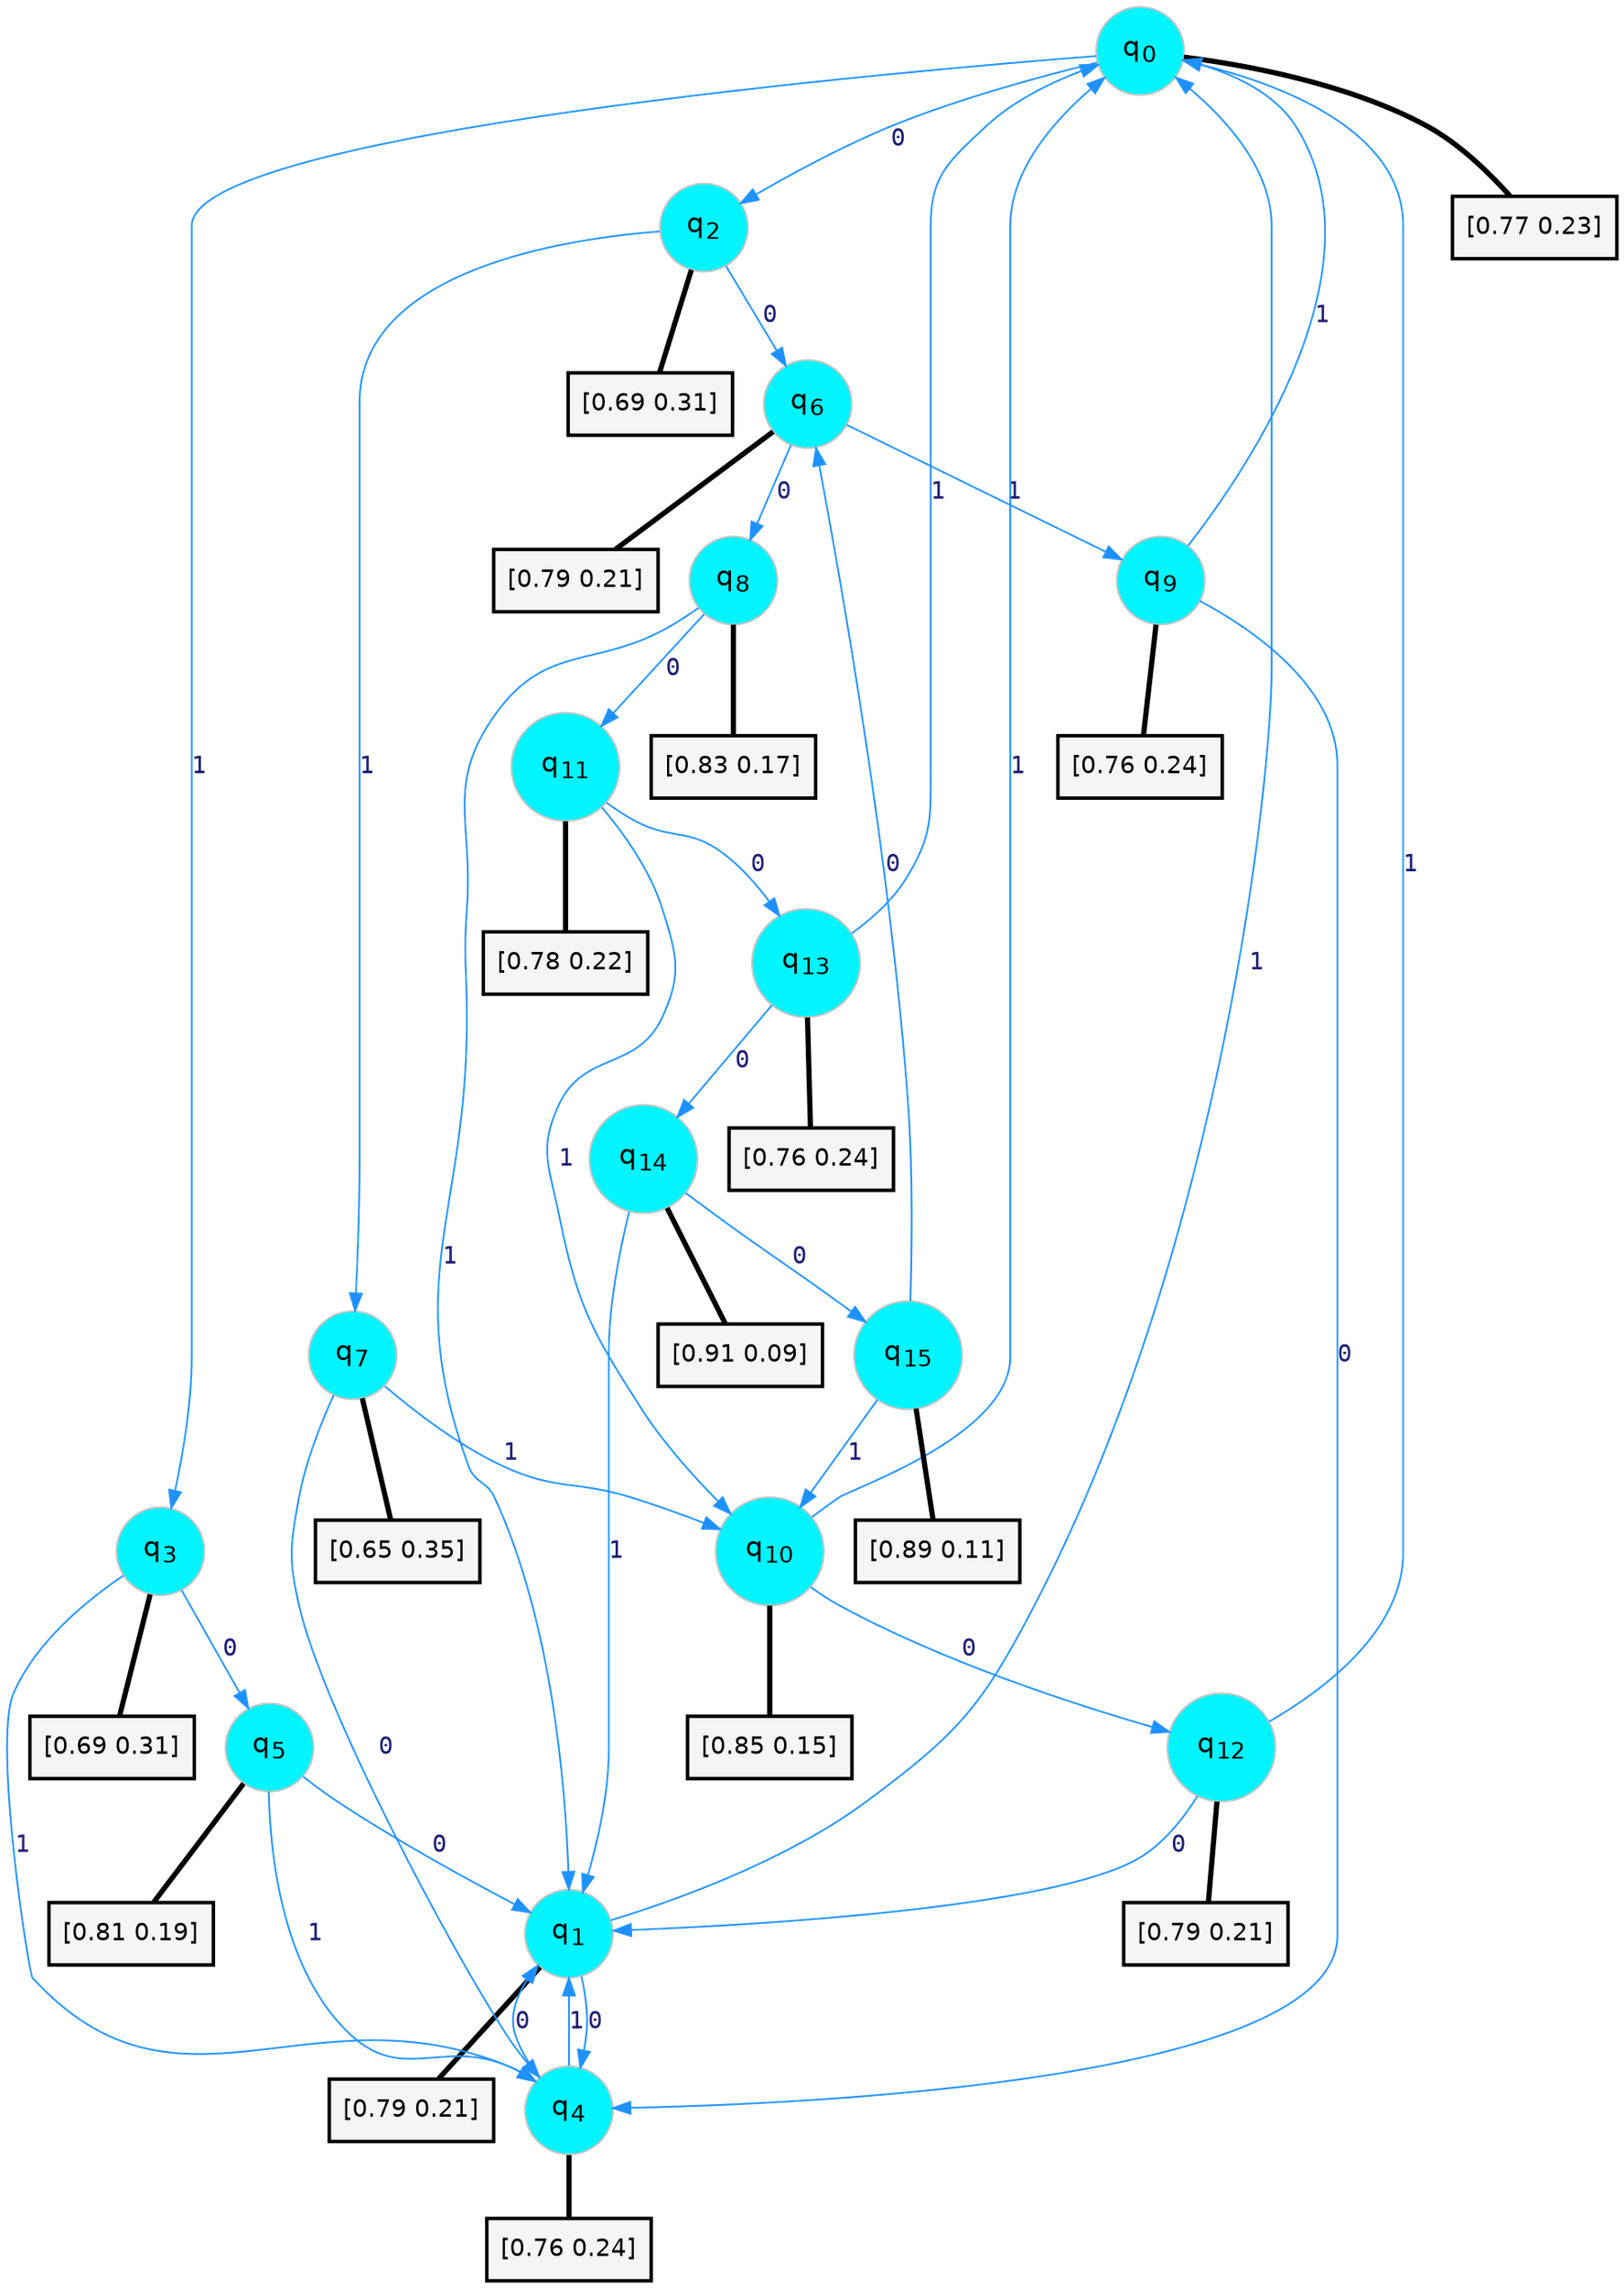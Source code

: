 digraph G {
graph [
bgcolor=transparent, dpi=300, rankdir=TD, size="40,25"];
node [
color=gray, fillcolor=turquoise1, fontcolor=black, fontname=Helvetica, fontsize=16, fontweight=bold, shape=circle, style=filled];
edge [
arrowsize=1, color=dodgerblue1, fontcolor=midnightblue, fontname=courier, fontweight=bold, penwidth=1, style=solid, weight=20];
0[label=<q<SUB>0</SUB>>];
1[label=<q<SUB>1</SUB>>];
2[label=<q<SUB>2</SUB>>];
3[label=<q<SUB>3</SUB>>];
4[label=<q<SUB>4</SUB>>];
5[label=<q<SUB>5</SUB>>];
6[label=<q<SUB>6</SUB>>];
7[label=<q<SUB>7</SUB>>];
8[label=<q<SUB>8</SUB>>];
9[label=<q<SUB>9</SUB>>];
10[label=<q<SUB>10</SUB>>];
11[label=<q<SUB>11</SUB>>];
12[label=<q<SUB>12</SUB>>];
13[label=<q<SUB>13</SUB>>];
14[label=<q<SUB>14</SUB>>];
15[label=<q<SUB>15</SUB>>];
16[label="[0.77 0.23]", shape=box,fontcolor=black, fontname=Helvetica, fontsize=14, penwidth=2, fillcolor=whitesmoke,color=black];
17[label="[0.79 0.21]", shape=box,fontcolor=black, fontname=Helvetica, fontsize=14, penwidth=2, fillcolor=whitesmoke,color=black];
18[label="[0.69 0.31]", shape=box,fontcolor=black, fontname=Helvetica, fontsize=14, penwidth=2, fillcolor=whitesmoke,color=black];
19[label="[0.69 0.31]", shape=box,fontcolor=black, fontname=Helvetica, fontsize=14, penwidth=2, fillcolor=whitesmoke,color=black];
20[label="[0.76 0.24]", shape=box,fontcolor=black, fontname=Helvetica, fontsize=14, penwidth=2, fillcolor=whitesmoke,color=black];
21[label="[0.81 0.19]", shape=box,fontcolor=black, fontname=Helvetica, fontsize=14, penwidth=2, fillcolor=whitesmoke,color=black];
22[label="[0.79 0.21]", shape=box,fontcolor=black, fontname=Helvetica, fontsize=14, penwidth=2, fillcolor=whitesmoke,color=black];
23[label="[0.65 0.35]", shape=box,fontcolor=black, fontname=Helvetica, fontsize=14, penwidth=2, fillcolor=whitesmoke,color=black];
24[label="[0.83 0.17]", shape=box,fontcolor=black, fontname=Helvetica, fontsize=14, penwidth=2, fillcolor=whitesmoke,color=black];
25[label="[0.76 0.24]", shape=box,fontcolor=black, fontname=Helvetica, fontsize=14, penwidth=2, fillcolor=whitesmoke,color=black];
26[label="[0.85 0.15]", shape=box,fontcolor=black, fontname=Helvetica, fontsize=14, penwidth=2, fillcolor=whitesmoke,color=black];
27[label="[0.78 0.22]", shape=box,fontcolor=black, fontname=Helvetica, fontsize=14, penwidth=2, fillcolor=whitesmoke,color=black];
28[label="[0.79 0.21]", shape=box,fontcolor=black, fontname=Helvetica, fontsize=14, penwidth=2, fillcolor=whitesmoke,color=black];
29[label="[0.76 0.24]", shape=box,fontcolor=black, fontname=Helvetica, fontsize=14, penwidth=2, fillcolor=whitesmoke,color=black];
30[label="[0.91 0.09]", shape=box,fontcolor=black, fontname=Helvetica, fontsize=14, penwidth=2, fillcolor=whitesmoke,color=black];
31[label="[0.89 0.11]", shape=box,fontcolor=black, fontname=Helvetica, fontsize=14, penwidth=2, fillcolor=whitesmoke,color=black];
0->2 [label=0];
0->3 [label=1];
0->16 [arrowhead=none, penwidth=3,color=black];
1->4 [label=0];
1->0 [label=1];
1->17 [arrowhead=none, penwidth=3,color=black];
2->6 [label=0];
2->7 [label=1];
2->18 [arrowhead=none, penwidth=3,color=black];
3->5 [label=0];
3->4 [label=1];
3->19 [arrowhead=none, penwidth=3,color=black];
4->1 [label=0];
4->1 [label=1];
4->20 [arrowhead=none, penwidth=3,color=black];
5->1 [label=0];
5->4 [label=1];
5->21 [arrowhead=none, penwidth=3,color=black];
6->8 [label=0];
6->9 [label=1];
6->22 [arrowhead=none, penwidth=3,color=black];
7->4 [label=0];
7->10 [label=1];
7->23 [arrowhead=none, penwidth=3,color=black];
8->11 [label=0];
8->1 [label=1];
8->24 [arrowhead=none, penwidth=3,color=black];
9->4 [label=0];
9->0 [label=1];
9->25 [arrowhead=none, penwidth=3,color=black];
10->12 [label=0];
10->0 [label=1];
10->26 [arrowhead=none, penwidth=3,color=black];
11->13 [label=0];
11->10 [label=1];
11->27 [arrowhead=none, penwidth=3,color=black];
12->1 [label=0];
12->0 [label=1];
12->28 [arrowhead=none, penwidth=3,color=black];
13->14 [label=0];
13->0 [label=1];
13->29 [arrowhead=none, penwidth=3,color=black];
14->15 [label=0];
14->1 [label=1];
14->30 [arrowhead=none, penwidth=3,color=black];
15->6 [label=0];
15->10 [label=1];
15->31 [arrowhead=none, penwidth=3,color=black];
}
